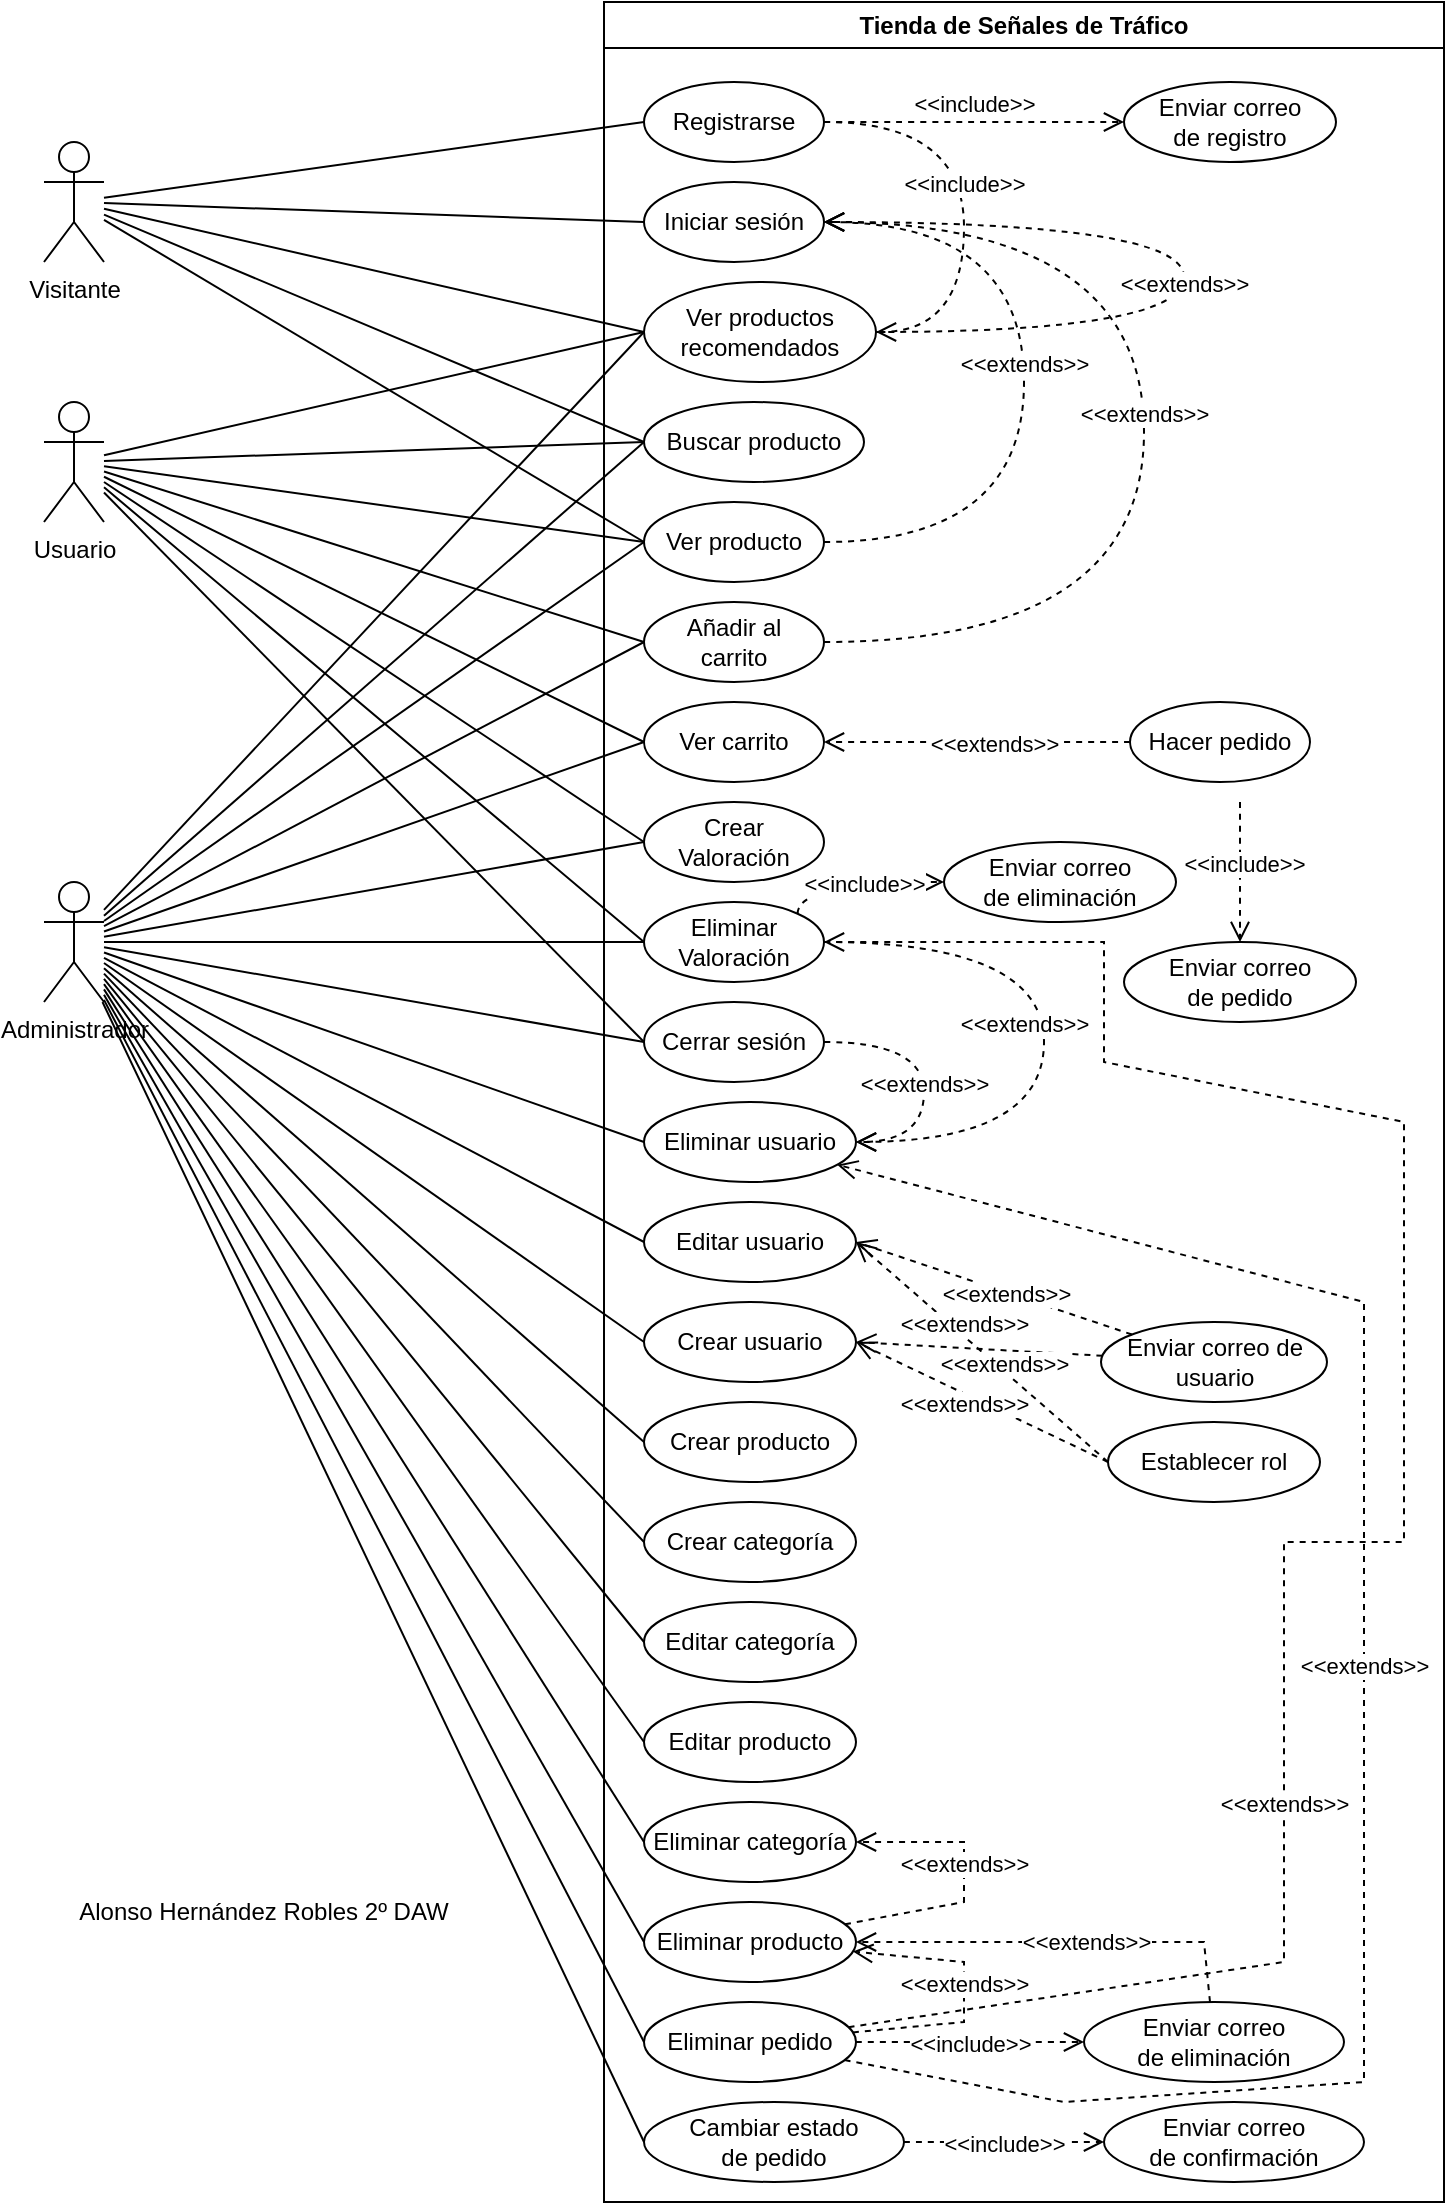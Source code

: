 <mxfile version="26.2.6">
  <diagram name="Página-1" id="gZ7x9nybS8uVqQl1UhLV">
    <mxGraphModel dx="994" dy="502" grid="1" gridSize="10" guides="1" tooltips="1" connect="1" arrows="1" fold="1" page="1" pageScale="1" pageWidth="827" pageHeight="1169" math="0" shadow="0">
      <root>
        <mxCell id="0" />
        <mxCell id="1" parent="0" />
        <mxCell id="aTW673T8hF_LHLhTMq_z-1" value="Administrador" style="shape=umlActor;verticalLabelPosition=bottom;verticalAlign=top;html=1;outlineConnect=0;" vertex="1" parent="1">
          <mxGeometry x="60" y="470" width="30" height="60" as="geometry" />
        </mxCell>
        <mxCell id="aTW673T8hF_LHLhTMq_z-2" value="Usuario" style="shape=umlActor;verticalLabelPosition=bottom;verticalAlign=top;html=1;outlineConnect=0;" vertex="1" parent="1">
          <mxGeometry x="60" y="230" width="30" height="60" as="geometry" />
        </mxCell>
        <mxCell id="aTW673T8hF_LHLhTMq_z-3" value="Tienda de Señales de Tráfico" style="swimlane;whiteSpace=wrap;html=1;" vertex="1" parent="1">
          <mxGeometry x="340" y="30" width="420" height="1100" as="geometry" />
        </mxCell>
        <mxCell id="aTW673T8hF_LHLhTMq_z-4" value="Registrarse" style="ellipse;whiteSpace=wrap;html=1;" vertex="1" parent="aTW673T8hF_LHLhTMq_z-3">
          <mxGeometry x="20" y="40" width="90" height="40" as="geometry" />
        </mxCell>
        <mxCell id="aTW673T8hF_LHLhTMq_z-5" value="Iniciar sesión" style="ellipse;whiteSpace=wrap;html=1;" vertex="1" parent="aTW673T8hF_LHLhTMq_z-3">
          <mxGeometry x="20" y="90" width="90" height="40" as="geometry" />
        </mxCell>
        <mxCell id="aTW673T8hF_LHLhTMq_z-6" value="Ver producto" style="ellipse;whiteSpace=wrap;html=1;" vertex="1" parent="aTW673T8hF_LHLhTMq_z-3">
          <mxGeometry x="20" y="250" width="90" height="40" as="geometry" />
        </mxCell>
        <mxCell id="aTW673T8hF_LHLhTMq_z-7" value="Ver productos&lt;div&gt;recomendados&lt;/div&gt;" style="ellipse;whiteSpace=wrap;html=1;" vertex="1" parent="aTW673T8hF_LHLhTMq_z-3">
          <mxGeometry x="20" y="140" width="116" height="50" as="geometry" />
        </mxCell>
        <mxCell id="aTW673T8hF_LHLhTMq_z-8" value="Buscar producto" style="ellipse;whiteSpace=wrap;html=1;" vertex="1" parent="aTW673T8hF_LHLhTMq_z-3">
          <mxGeometry x="20" y="200" width="110" height="40" as="geometry" />
        </mxCell>
        <mxCell id="aTW673T8hF_LHLhTMq_z-9" value="Añadir al&lt;div&gt;carrito&lt;/div&gt;" style="ellipse;whiteSpace=wrap;html=1;" vertex="1" parent="aTW673T8hF_LHLhTMq_z-3">
          <mxGeometry x="20" y="300" width="90" height="40" as="geometry" />
        </mxCell>
        <mxCell id="aTW673T8hF_LHLhTMq_z-24" value="&amp;lt;&amp;lt;include&amp;gt;&amp;gt;" style="html=1;verticalAlign=bottom;endArrow=open;dashed=1;endSize=8;rounded=0;exitX=1;exitY=0.5;exitDx=0;exitDy=0;edgeStyle=orthogonalEdgeStyle;curved=1;entryX=1;entryY=0.5;entryDx=0;entryDy=0;" edge="1" parent="aTW673T8hF_LHLhTMq_z-3" source="aTW673T8hF_LHLhTMq_z-4" target="aTW673T8hF_LHLhTMq_z-7">
          <mxGeometry relative="1" as="geometry">
            <mxPoint x="260" y="249.97" as="sourcePoint" />
            <mxPoint x="260" y="39.97" as="targetPoint" />
            <Array as="points">
              <mxPoint x="180" y="60" />
              <mxPoint x="180" y="165" />
            </Array>
          </mxGeometry>
        </mxCell>
        <mxCell id="aTW673T8hF_LHLhTMq_z-27" value="&amp;lt;&amp;lt;extends&amp;gt;&amp;gt;" style="html=1;verticalAlign=bottom;endArrow=open;dashed=1;endSize=8;rounded=0;edgeStyle=orthogonalEdgeStyle;curved=1;exitX=1;exitY=0.5;exitDx=0;exitDy=0;entryX=1;entryY=0.5;entryDx=0;entryDy=0;" edge="1" parent="aTW673T8hF_LHLhTMq_z-3" source="aTW673T8hF_LHLhTMq_z-9" target="aTW673T8hF_LHLhTMq_z-5">
          <mxGeometry relative="1" as="geometry">
            <mxPoint x="240" y="120" as="sourcePoint" />
            <mxPoint x="260" y="170" as="targetPoint" />
            <Array as="points">
              <mxPoint x="270" y="320" />
              <mxPoint x="270" y="110" />
            </Array>
          </mxGeometry>
        </mxCell>
        <mxCell id="aTW673T8hF_LHLhTMq_z-28" value="&amp;lt;&amp;lt;extends&amp;gt;&amp;gt;" style="html=1;verticalAlign=bottom;endArrow=open;dashed=1;endSize=8;rounded=0;edgeStyle=orthogonalEdgeStyle;curved=1;exitX=1;exitY=0.5;exitDx=0;exitDy=0;" edge="1" parent="aTW673T8hF_LHLhTMq_z-3" source="aTW673T8hF_LHLhTMq_z-6">
          <mxGeometry relative="1" as="geometry">
            <mxPoint x="260" y="350" as="sourcePoint" />
            <mxPoint x="110" y="110" as="targetPoint" />
            <Array as="points">
              <mxPoint x="210" y="270" />
              <mxPoint x="210" y="110" />
            </Array>
            <mxPoint as="offset" />
          </mxGeometry>
        </mxCell>
        <mxCell id="aTW673T8hF_LHLhTMq_z-29" value="&amp;lt;&amp;lt;extends&amp;gt;&amp;gt;" style="html=1;verticalAlign=bottom;endArrow=open;dashed=1;endSize=8;rounded=0;edgeStyle=orthogonalEdgeStyle;curved=1;entryX=1;entryY=0.5;entryDx=0;entryDy=0;exitX=1;exitY=0.5;exitDx=0;exitDy=0;" edge="1" parent="aTW673T8hF_LHLhTMq_z-3" source="aTW673T8hF_LHLhTMq_z-7" target="aTW673T8hF_LHLhTMq_z-5">
          <mxGeometry x="-0.131" relative="1" as="geometry">
            <mxPoint x="140" y="180" as="sourcePoint" />
            <mxPoint x="120" y="120" as="targetPoint" />
            <Array as="points">
              <mxPoint x="290" y="165" />
              <mxPoint x="290" y="110" />
            </Array>
            <mxPoint as="offset" />
          </mxGeometry>
        </mxCell>
        <mxCell id="aTW673T8hF_LHLhTMq_z-30" value="Enviar correo&lt;div&gt;de registro&lt;/div&gt;" style="ellipse;whiteSpace=wrap;html=1;" vertex="1" parent="aTW673T8hF_LHLhTMq_z-3">
          <mxGeometry x="260" y="40" width="106" height="40" as="geometry" />
        </mxCell>
        <mxCell id="aTW673T8hF_LHLhTMq_z-31" value="Enviar correo&lt;div&gt;de eliminación&lt;/div&gt;" style="ellipse;whiteSpace=wrap;html=1;" vertex="1" parent="aTW673T8hF_LHLhTMq_z-3">
          <mxGeometry x="170" y="420" width="116" height="40" as="geometry" />
        </mxCell>
        <mxCell id="aTW673T8hF_LHLhTMq_z-32" value="Ver carrito" style="ellipse;whiteSpace=wrap;html=1;" vertex="1" parent="aTW673T8hF_LHLhTMq_z-3">
          <mxGeometry x="20" y="350" width="90" height="40" as="geometry" />
        </mxCell>
        <mxCell id="aTW673T8hF_LHLhTMq_z-33" value="Hacer pedido" style="ellipse;whiteSpace=wrap;html=1;" vertex="1" parent="aTW673T8hF_LHLhTMq_z-3">
          <mxGeometry x="263" y="350" width="90" height="40" as="geometry" />
        </mxCell>
        <mxCell id="aTW673T8hF_LHLhTMq_z-34" value="&amp;lt;&amp;lt;extends&amp;gt;&amp;gt;" style="html=1;verticalAlign=bottom;endArrow=open;dashed=1;endSize=8;rounded=0;exitX=0;exitY=0.5;exitDx=0;exitDy=0;edgeStyle=orthogonalEdgeStyle;curved=1;entryX=1;entryY=0.5;entryDx=0;entryDy=0;" edge="1" parent="aTW673T8hF_LHLhTMq_z-3" source="aTW673T8hF_LHLhTMq_z-33" target="aTW673T8hF_LHLhTMq_z-32">
          <mxGeometry x="-0.111" y="10" relative="1" as="geometry">
            <mxPoint x="230" y="410" as="sourcePoint" />
            <mxPoint x="246" y="460" as="targetPoint" />
            <Array as="points">
              <mxPoint x="190" y="370" />
              <mxPoint x="190" y="370" />
            </Array>
            <mxPoint as="offset" />
          </mxGeometry>
        </mxCell>
        <mxCell id="aTW673T8hF_LHLhTMq_z-35" value="&amp;lt;&amp;lt;include&amp;gt;&amp;gt;" style="html=1;verticalAlign=bottom;endArrow=open;dashed=1;endSize=8;rounded=0;exitX=1;exitY=0.5;exitDx=0;exitDy=0;edgeStyle=orthogonalEdgeStyle;curved=1;entryX=0;entryY=0.5;entryDx=0;entryDy=0;" edge="1" parent="aTW673T8hF_LHLhTMq_z-3" source="aTW673T8hF_LHLhTMq_z-4" target="aTW673T8hF_LHLhTMq_z-30">
          <mxGeometry relative="1" as="geometry">
            <mxPoint x="420" y="70" as="sourcePoint" />
            <mxPoint x="446" y="175" as="targetPoint" />
            <Array as="points">
              <mxPoint x="190" y="60" />
              <mxPoint x="190" y="60" />
            </Array>
          </mxGeometry>
        </mxCell>
        <mxCell id="aTW673T8hF_LHLhTMq_z-36" value="&amp;lt;&amp;lt;include&amp;gt;&amp;gt;" style="html=1;verticalAlign=bottom;endArrow=open;dashed=1;endSize=8;rounded=0;edgeStyle=orthogonalEdgeStyle;curved=1;exitX=1;exitY=0;exitDx=0;exitDy=0;" edge="1" parent="aTW673T8hF_LHLhTMq_z-3" source="aTW673T8hF_LHLhTMq_z-76" target="aTW673T8hF_LHLhTMq_z-31">
          <mxGeometry x="0.102" y="-10" relative="1" as="geometry">
            <mxPoint x="240" y="410" as="sourcePoint" />
            <mxPoint x="390" y="410" as="targetPoint" />
            <Array as="points">
              <mxPoint x="97" y="440" />
            </Array>
            <mxPoint as="offset" />
          </mxGeometry>
        </mxCell>
        <mxCell id="aTW673T8hF_LHLhTMq_z-75" value="Crear Valoración" style="ellipse;whiteSpace=wrap;html=1;" vertex="1" parent="aTW673T8hF_LHLhTMq_z-3">
          <mxGeometry x="20" y="400" width="90" height="40" as="geometry" />
        </mxCell>
        <mxCell id="aTW673T8hF_LHLhTMq_z-76" value="Eliminar Valoración" style="ellipse;whiteSpace=wrap;html=1;" vertex="1" parent="aTW673T8hF_LHLhTMq_z-3">
          <mxGeometry x="20" y="450" width="90" height="40" as="geometry" />
        </mxCell>
        <mxCell id="aTW673T8hF_LHLhTMq_z-22" value="Cerrar sesión" style="ellipse;whiteSpace=wrap;html=1;" vertex="1" parent="aTW673T8hF_LHLhTMq_z-3">
          <mxGeometry x="20" y="500" width="90" height="40" as="geometry" />
        </mxCell>
        <mxCell id="aTW673T8hF_LHLhTMq_z-18" value="Eliminar usuario" style="ellipse;whiteSpace=wrap;html=1;" vertex="1" parent="aTW673T8hF_LHLhTMq_z-3">
          <mxGeometry x="20" y="550" width="106" height="40" as="geometry" />
        </mxCell>
        <mxCell id="aTW673T8hF_LHLhTMq_z-17" value="Editar usuario" style="ellipse;whiteSpace=wrap;html=1;" vertex="1" parent="aTW673T8hF_LHLhTMq_z-3">
          <mxGeometry x="20" y="600" width="106" height="40" as="geometry" />
        </mxCell>
        <mxCell id="aTW673T8hF_LHLhTMq_z-19" value="Establecer rol" style="ellipse;whiteSpace=wrap;html=1;" vertex="1" parent="aTW673T8hF_LHLhTMq_z-3">
          <mxGeometry x="252" y="710" width="106" height="40" as="geometry" />
        </mxCell>
        <mxCell id="aTW673T8hF_LHLhTMq_z-16" value="Crear usuario" style="ellipse;whiteSpace=wrap;html=1;" vertex="1" parent="aTW673T8hF_LHLhTMq_z-3">
          <mxGeometry x="20" y="650" width="106" height="40" as="geometry" />
        </mxCell>
        <mxCell id="aTW673T8hF_LHLhTMq_z-11" value="Crear producto" style="ellipse;whiteSpace=wrap;html=1;" vertex="1" parent="aTW673T8hF_LHLhTMq_z-3">
          <mxGeometry x="20" y="700" width="106" height="40" as="geometry" />
        </mxCell>
        <mxCell id="aTW673T8hF_LHLhTMq_z-10" value="Crear categoría" style="ellipse;whiteSpace=wrap;html=1;" vertex="1" parent="aTW673T8hF_LHLhTMq_z-3">
          <mxGeometry x="20" y="750" width="106" height="40" as="geometry" />
        </mxCell>
        <mxCell id="aTW673T8hF_LHLhTMq_z-12" value="Editar categoría" style="ellipse;whiteSpace=wrap;html=1;" vertex="1" parent="aTW673T8hF_LHLhTMq_z-3">
          <mxGeometry x="20" y="800" width="106" height="40" as="geometry" />
        </mxCell>
        <mxCell id="aTW673T8hF_LHLhTMq_z-15" value="Editar producto" style="ellipse;whiteSpace=wrap;html=1;" vertex="1" parent="aTW673T8hF_LHLhTMq_z-3">
          <mxGeometry x="20" y="850" width="106" height="40" as="geometry" />
        </mxCell>
        <mxCell id="aTW673T8hF_LHLhTMq_z-14" value="Eliminar categoría" style="ellipse;whiteSpace=wrap;html=1;" vertex="1" parent="aTW673T8hF_LHLhTMq_z-3">
          <mxGeometry x="20" y="900" width="106" height="40" as="geometry" />
        </mxCell>
        <mxCell id="aTW673T8hF_LHLhTMq_z-13" value="Eliminar producto" style="ellipse;whiteSpace=wrap;html=1;" vertex="1" parent="aTW673T8hF_LHLhTMq_z-3">
          <mxGeometry x="20" y="950" width="106" height="40" as="geometry" />
        </mxCell>
        <mxCell id="aTW673T8hF_LHLhTMq_z-25" value="Eliminar pedido" style="ellipse;whiteSpace=wrap;html=1;" vertex="1" parent="aTW673T8hF_LHLhTMq_z-3">
          <mxGeometry x="20" y="1000" width="106" height="40" as="geometry" />
        </mxCell>
        <mxCell id="aTW673T8hF_LHLhTMq_z-26" value="Cambiar estado&lt;div&gt;de pedido&lt;/div&gt;" style="ellipse;whiteSpace=wrap;html=1;" vertex="1" parent="aTW673T8hF_LHLhTMq_z-3">
          <mxGeometry x="20" y="1050" width="130" height="40" as="geometry" />
        </mxCell>
        <mxCell id="aTW673T8hF_LHLhTMq_z-37" value="Enviar correo&lt;div&gt;de confirmación&lt;/div&gt;" style="ellipse;whiteSpace=wrap;html=1;" vertex="1" parent="aTW673T8hF_LHLhTMq_z-3">
          <mxGeometry x="250" y="1050" width="130" height="40" as="geometry" />
        </mxCell>
        <mxCell id="aTW673T8hF_LHLhTMq_z-70" value="Enviar correo&lt;div&gt;de eliminación&lt;/div&gt;" style="ellipse;whiteSpace=wrap;html=1;" vertex="1" parent="aTW673T8hF_LHLhTMq_z-3">
          <mxGeometry x="240" y="1000" width="130" height="40" as="geometry" />
        </mxCell>
        <mxCell id="aTW673T8hF_LHLhTMq_z-23" value="&amp;lt;&amp;lt;extends&amp;gt;&amp;gt;" style="html=1;verticalAlign=bottom;endArrow=open;dashed=1;endSize=8;rounded=0;edgeStyle=orthogonalEdgeStyle;curved=1;entryX=1;entryY=0.5;entryDx=0;entryDy=0;" edge="1" parent="aTW673T8hF_LHLhTMq_z-3" source="aTW673T8hF_LHLhTMq_z-22" target="aTW673T8hF_LHLhTMq_z-18">
          <mxGeometry x="0.194" relative="1" as="geometry">
            <mxPoint x="110" y="520" as="sourcePoint" />
            <mxPoint x="280" y="460" as="targetPoint" />
            <Array as="points">
              <mxPoint x="160" y="520" />
              <mxPoint x="160" y="570" />
            </Array>
            <mxPoint as="offset" />
          </mxGeometry>
        </mxCell>
        <mxCell id="aTW673T8hF_LHLhTMq_z-20" value="&amp;lt;&amp;lt;extends&amp;gt;&amp;gt;" style="html=1;verticalAlign=bottom;endArrow=open;dashed=1;endSize=8;curved=0;rounded=0;entryX=1;entryY=0.5;entryDx=0;entryDy=0;exitX=0;exitY=0.5;exitDx=0;exitDy=0;" edge="1" parent="aTW673T8hF_LHLhTMq_z-3" source="aTW673T8hF_LHLhTMq_z-19" target="aTW673T8hF_LHLhTMq_z-17">
          <mxGeometry x="0.12" y="2" relative="1" as="geometry">
            <mxPoint x="169.998" y="524.29" as="sourcePoint" />
            <mxPoint x="306.467" y="535.707" as="targetPoint" />
            <mxPoint as="offset" />
          </mxGeometry>
        </mxCell>
        <mxCell id="aTW673T8hF_LHLhTMq_z-21" value="&amp;lt;&amp;lt;extends&amp;gt;&amp;gt;" style="html=1;verticalAlign=bottom;endArrow=open;dashed=1;endSize=8;curved=0;rounded=0;entryX=1;entryY=0.5;entryDx=0;entryDy=0;exitX=0;exitY=0.5;exitDx=0;exitDy=0;" edge="1" parent="aTW673T8hF_LHLhTMq_z-3" source="aTW673T8hF_LHLhTMq_z-19" target="aTW673T8hF_LHLhTMq_z-16">
          <mxGeometry x="0.055" y="13" relative="1" as="geometry">
            <mxPoint x="140.376" y="649.998" as="sourcePoint" />
            <mxPoint x="279.615" y="632.418" as="targetPoint" />
            <mxPoint as="offset" />
          </mxGeometry>
        </mxCell>
        <mxCell id="aTW673T8hF_LHLhTMq_z-73" value="&amp;lt;&amp;lt;extends&amp;gt;&amp;gt;" style="html=1;verticalAlign=bottom;endArrow=open;dashed=1;endSize=8;curved=0;rounded=0;" edge="1" parent="aTW673T8hF_LHLhTMq_z-3" source="aTW673T8hF_LHLhTMq_z-13" target="aTW673T8hF_LHLhTMq_z-14">
          <mxGeometry x="-0.024" relative="1" as="geometry">
            <mxPoint x="293" y="919" as="sourcePoint" />
            <mxPoint x="160" y="890" as="targetPoint" />
            <mxPoint as="offset" />
            <Array as="points">
              <mxPoint x="180" y="950" />
              <mxPoint x="180" y="920" />
              <mxPoint x="150" y="920" />
            </Array>
          </mxGeometry>
        </mxCell>
        <mxCell id="aTW673T8hF_LHLhTMq_z-74" value="&amp;lt;&amp;lt;extends&amp;gt;&amp;gt;" style="html=1;verticalAlign=bottom;endArrow=open;dashed=1;endSize=8;curved=0;rounded=0;" edge="1" parent="aTW673T8hF_LHLhTMq_z-3" source="aTW673T8hF_LHLhTMq_z-25" target="aTW673T8hF_LHLhTMq_z-18">
          <mxGeometry x="-0.001" relative="1" as="geometry">
            <mxPoint x="220" y="820" as="sourcePoint" />
            <mxPoint x="270" y="890" as="targetPoint" />
            <mxPoint as="offset" />
            <Array as="points">
              <mxPoint x="230" y="1050" />
              <mxPoint x="380" y="1040" />
              <mxPoint x="380" y="650" />
            </Array>
          </mxGeometry>
        </mxCell>
        <mxCell id="aTW673T8hF_LHLhTMq_z-69" value="&amp;lt;&amp;lt;include&amp;gt;&amp;gt;" style="html=1;verticalAlign=bottom;endArrow=open;dashed=1;endSize=8;rounded=0;edgeStyle=orthogonalEdgeStyle;curved=1;" edge="1" parent="aTW673T8hF_LHLhTMq_z-3" source="aTW673T8hF_LHLhTMq_z-26" target="aTW673T8hF_LHLhTMq_z-37">
          <mxGeometry y="-10" relative="1" as="geometry">
            <mxPoint x="290" y="990" as="sourcePoint" />
            <mxPoint x="290" y="930" as="targetPoint" />
            <mxPoint as="offset" />
          </mxGeometry>
        </mxCell>
        <mxCell id="aTW673T8hF_LHLhTMq_z-72" value="&amp;lt;&amp;lt;extends&amp;gt;&amp;gt;" style="html=1;verticalAlign=bottom;endArrow=open;dashed=1;endSize=8;curved=0;rounded=0;" edge="1" parent="aTW673T8hF_LHLhTMq_z-3" source="aTW673T8hF_LHLhTMq_z-70" target="aTW673T8hF_LHLhTMq_z-13">
          <mxGeometry x="-0.124" y="9" relative="1" as="geometry">
            <mxPoint x="270" y="970" as="sourcePoint" />
            <mxPoint x="136" y="910" as="targetPoint" />
            <mxPoint as="offset" />
            <Array as="points">
              <mxPoint x="300" y="970" />
            </Array>
          </mxGeometry>
        </mxCell>
        <mxCell id="aTW673T8hF_LHLhTMq_z-71" value="&amp;lt;&amp;lt;include&amp;gt;&amp;gt;" style="html=1;verticalAlign=bottom;endArrow=open;dashed=1;endSize=8;rounded=0;edgeStyle=orthogonalEdgeStyle;curved=1;" edge="1" parent="aTW673T8hF_LHLhTMq_z-3" target="aTW673T8hF_LHLhTMq_z-70" source="aTW673T8hF_LHLhTMq_z-25">
          <mxGeometry y="-10" relative="1" as="geometry">
            <mxPoint x="140" y="1020" as="sourcePoint" />
            <mxPoint x="280" y="880" as="targetPoint" />
            <mxPoint as="offset" />
          </mxGeometry>
        </mxCell>
        <mxCell id="aTW673T8hF_LHLhTMq_z-81" value="&amp;lt;&amp;lt;extends&amp;gt;&amp;gt;" style="html=1;verticalAlign=bottom;endArrow=open;dashed=1;endSize=8;rounded=0;edgeStyle=orthogonalEdgeStyle;curved=1;exitX=1;exitY=0.5;exitDx=0;exitDy=0;" edge="1" parent="aTW673T8hF_LHLhTMq_z-3" source="aTW673T8hF_LHLhTMq_z-76" target="aTW673T8hF_LHLhTMq_z-18">
          <mxGeometry x="0.053" y="-10" relative="1" as="geometry">
            <mxPoint x="150" y="490" as="sourcePoint" />
            <mxPoint x="130" y="570" as="targetPoint" />
            <Array as="points">
              <mxPoint x="220" y="470" />
              <mxPoint x="220" y="570" />
            </Array>
            <mxPoint as="offset" />
          </mxGeometry>
        </mxCell>
        <mxCell id="aTW673T8hF_LHLhTMq_z-85" value="&amp;lt;&amp;lt;extends&amp;gt;&amp;gt;" style="html=1;verticalAlign=bottom;endArrow=open;dashed=1;endSize=8;curved=0;rounded=0;" edge="1" parent="aTW673T8hF_LHLhTMq_z-3" source="aTW673T8hF_LHLhTMq_z-25" target="aTW673T8hF_LHLhTMq_z-13">
          <mxGeometry x="-0.071" relative="1" as="geometry">
            <mxPoint x="136" y="1015" as="sourcePoint" />
            <mxPoint x="154" y="980" as="targetPoint" />
            <mxPoint as="offset" />
            <Array as="points">
              <mxPoint x="180" y="1010" />
              <mxPoint x="180" y="980" />
            </Array>
          </mxGeometry>
        </mxCell>
        <mxCell id="aTW673T8hF_LHLhTMq_z-86" value="&amp;lt;&amp;lt;extends&amp;gt;&amp;gt;" style="html=1;verticalAlign=bottom;endArrow=open;dashed=1;endSize=8;curved=0;rounded=0;" edge="1" parent="aTW673T8hF_LHLhTMq_z-3" source="aTW673T8hF_LHLhTMq_z-25" target="aTW673T8hF_LHLhTMq_z-76">
          <mxGeometry x="-0.449" relative="1" as="geometry">
            <mxPoint x="220" y="940" as="sourcePoint" />
            <mxPoint x="230" y="730" as="targetPoint" />
            <mxPoint as="offset" />
            <Array as="points">
              <mxPoint x="340" y="980" />
              <mxPoint x="340" y="770" />
              <mxPoint x="400" y="770" />
              <mxPoint x="400" y="560" />
              <mxPoint x="250" y="530" />
              <mxPoint x="250" y="470" />
            </Array>
          </mxGeometry>
        </mxCell>
        <mxCell id="aTW673T8hF_LHLhTMq_z-87" value="Enviar correo de&lt;div&gt;usuario&lt;/div&gt;" style="ellipse;whiteSpace=wrap;html=1;" vertex="1" parent="aTW673T8hF_LHLhTMq_z-3">
          <mxGeometry x="248.5" y="660" width="113" height="40" as="geometry" />
        </mxCell>
        <mxCell id="aTW673T8hF_LHLhTMq_z-88" value="&amp;lt;&amp;lt;extends&amp;gt;&amp;gt;" style="html=1;verticalAlign=bottom;endArrow=open;dashed=1;endSize=8;curved=0;rounded=0;entryX=1;entryY=0.5;entryDx=0;entryDy=0;" edge="1" parent="aTW673T8hF_LHLhTMq_z-3" source="aTW673T8hF_LHLhTMq_z-87" target="aTW673T8hF_LHLhTMq_z-17">
          <mxGeometry x="-0.124" y="9" relative="1" as="geometry">
            <mxPoint x="257" y="810" as="sourcePoint" />
            <mxPoint x="130" y="620" as="targetPoint" />
            <mxPoint as="offset" />
          </mxGeometry>
        </mxCell>
        <mxCell id="aTW673T8hF_LHLhTMq_z-89" value="&amp;lt;&amp;lt;extends&amp;gt;&amp;gt;" style="html=1;verticalAlign=bottom;endArrow=open;dashed=1;endSize=8;curved=0;rounded=0;entryX=1;entryY=0.5;entryDx=0;entryDy=0;" edge="1" parent="aTW673T8hF_LHLhTMq_z-3" source="aTW673T8hF_LHLhTMq_z-87" target="aTW673T8hF_LHLhTMq_z-16">
          <mxGeometry x="-0.216" y="16" relative="1" as="geometry">
            <mxPoint x="257" y="810" as="sourcePoint" />
            <mxPoint x="136" y="750" as="targetPoint" />
            <mxPoint as="offset" />
          </mxGeometry>
        </mxCell>
        <mxCell id="aTW673T8hF_LHLhTMq_z-39" value="Visitante" style="shape=umlActor;verticalLabelPosition=bottom;verticalAlign=top;html=1;outlineConnect=0;" vertex="1" parent="1">
          <mxGeometry x="60" y="100" width="30" height="60" as="geometry" />
        </mxCell>
        <mxCell id="aTW673T8hF_LHLhTMq_z-40" value="" style="endArrow=none;html=1;rounded=0;entryX=0;entryY=0.5;entryDx=0;entryDy=0;" edge="1" parent="1" source="aTW673T8hF_LHLhTMq_z-39" target="aTW673T8hF_LHLhTMq_z-4">
          <mxGeometry width="50" height="50" relative="1" as="geometry">
            <mxPoint x="280" y="160" as="sourcePoint" />
            <mxPoint x="290" y="150" as="targetPoint" />
          </mxGeometry>
        </mxCell>
        <mxCell id="aTW673T8hF_LHLhTMq_z-41" value="" style="endArrow=none;html=1;rounded=0;entryX=0;entryY=0.5;entryDx=0;entryDy=0;" edge="1" parent="1" source="aTW673T8hF_LHLhTMq_z-39" target="aTW673T8hF_LHLhTMq_z-5">
          <mxGeometry width="50" height="50" relative="1" as="geometry">
            <mxPoint x="260" y="118" as="sourcePoint" />
            <mxPoint x="372" y="105" as="targetPoint" />
          </mxGeometry>
        </mxCell>
        <mxCell id="aTW673T8hF_LHLhTMq_z-42" value="" style="endArrow=none;html=1;rounded=0;entryX=0;entryY=0.5;entryDx=0;entryDy=0;" edge="1" parent="1" source="aTW673T8hF_LHLhTMq_z-1" target="aTW673T8hF_LHLhTMq_z-10">
          <mxGeometry width="50" height="50" relative="1" as="geometry">
            <mxPoint x="300" y="250" as="sourcePoint" />
            <mxPoint x="413" y="270" as="targetPoint" />
          </mxGeometry>
        </mxCell>
        <mxCell id="aTW673T8hF_LHLhTMq_z-43" value="" style="endArrow=none;html=1;rounded=0;entryX=0;entryY=0.5;entryDx=0;entryDy=0;" edge="1" parent="1" source="aTW673T8hF_LHLhTMq_z-1" target="aTW673T8hF_LHLhTMq_z-11">
          <mxGeometry width="50" height="50" relative="1" as="geometry">
            <mxPoint x="260" y="327" as="sourcePoint" />
            <mxPoint x="510" y="279" as="targetPoint" />
          </mxGeometry>
        </mxCell>
        <mxCell id="aTW673T8hF_LHLhTMq_z-44" value="" style="endArrow=none;html=1;rounded=0;entryX=0;entryY=0.5;entryDx=0;entryDy=0;" edge="1" parent="1" source="aTW673T8hF_LHLhTMq_z-1" target="aTW673T8hF_LHLhTMq_z-16">
          <mxGeometry width="50" height="50" relative="1" as="geometry">
            <mxPoint x="260" y="329" as="sourcePoint" />
            <mxPoint x="497" y="313" as="targetPoint" />
          </mxGeometry>
        </mxCell>
        <mxCell id="aTW673T8hF_LHLhTMq_z-45" value="" style="endArrow=none;html=1;rounded=0;entryX=0;entryY=0.5;entryDx=0;entryDy=0;" edge="1" parent="1" source="aTW673T8hF_LHLhTMq_z-1" target="aTW673T8hF_LHLhTMq_z-12">
          <mxGeometry width="50" height="50" relative="1" as="geometry">
            <mxPoint x="210" y="550" as="sourcePoint" />
            <mxPoint x="402" y="420" as="targetPoint" />
          </mxGeometry>
        </mxCell>
        <mxCell id="aTW673T8hF_LHLhTMq_z-46" value="" style="endArrow=none;html=1;rounded=0;entryX=0;entryY=0.5;entryDx=0;entryDy=0;" edge="1" parent="1" source="aTW673T8hF_LHLhTMq_z-1" target="aTW673T8hF_LHLhTMq_z-15">
          <mxGeometry width="50" height="50" relative="1" as="geometry">
            <mxPoint x="210" y="553" as="sourcePoint" />
            <mxPoint x="402" y="470" as="targetPoint" />
          </mxGeometry>
        </mxCell>
        <mxCell id="aTW673T8hF_LHLhTMq_z-47" value="" style="endArrow=none;html=1;rounded=0;entryX=0;entryY=0.5;entryDx=0;entryDy=0;" edge="1" parent="1" source="aTW673T8hF_LHLhTMq_z-1" target="aTW673T8hF_LHLhTMq_z-17">
          <mxGeometry width="50" height="50" relative="1" as="geometry">
            <mxPoint x="220" y="563" as="sourcePoint" />
            <mxPoint x="412" y="480" as="targetPoint" />
          </mxGeometry>
        </mxCell>
        <mxCell id="aTW673T8hF_LHLhTMq_z-48" value="" style="endArrow=none;html=1;rounded=0;entryX=0;entryY=0.5;entryDx=0;entryDy=0;" edge="1" parent="1" source="aTW673T8hF_LHLhTMq_z-1" target="aTW673T8hF_LHLhTMq_z-14">
          <mxGeometry width="50" height="50" relative="1" as="geometry">
            <mxPoint x="210" y="561" as="sourcePoint" />
            <mxPoint x="402" y="570" as="targetPoint" />
          </mxGeometry>
        </mxCell>
        <mxCell id="aTW673T8hF_LHLhTMq_z-49" value="" style="endArrow=none;html=1;rounded=0;entryX=0;entryY=0.5;entryDx=0;entryDy=0;" edge="1" parent="1" source="aTW673T8hF_LHLhTMq_z-1" target="aTW673T8hF_LHLhTMq_z-13">
          <mxGeometry width="50" height="50" relative="1" as="geometry">
            <mxPoint x="220" y="571" as="sourcePoint" />
            <mxPoint x="412" y="580" as="targetPoint" />
          </mxGeometry>
        </mxCell>
        <mxCell id="aTW673T8hF_LHLhTMq_z-50" value="" style="endArrow=none;html=1;rounded=0;entryX=0;entryY=0.5;entryDx=0;entryDy=0;" edge="1" parent="1" source="aTW673T8hF_LHLhTMq_z-1" target="aTW673T8hF_LHLhTMq_z-18">
          <mxGeometry width="50" height="50" relative="1" as="geometry">
            <mxPoint x="230" y="581" as="sourcePoint" />
            <mxPoint x="422" y="590" as="targetPoint" />
          </mxGeometry>
        </mxCell>
        <mxCell id="aTW673T8hF_LHLhTMq_z-51" value="" style="endArrow=none;html=1;rounded=0;entryX=0;entryY=0.5;entryDx=0;entryDy=0;" edge="1" parent="1" source="aTW673T8hF_LHLhTMq_z-39" target="aTW673T8hF_LHLhTMq_z-7">
          <mxGeometry width="50" height="50" relative="1" as="geometry">
            <mxPoint x="260" y="123" as="sourcePoint" />
            <mxPoint x="373" y="143" as="targetPoint" />
          </mxGeometry>
        </mxCell>
        <mxCell id="aTW673T8hF_LHLhTMq_z-52" value="" style="endArrow=none;html=1;rounded=0;entryX=0;entryY=0.5;entryDx=0;entryDy=0;" edge="1" parent="1" source="aTW673T8hF_LHLhTMq_z-39" target="aTW673T8hF_LHLhTMq_z-6">
          <mxGeometry width="50" height="50" relative="1" as="geometry">
            <mxPoint x="240" y="180" as="sourcePoint" />
            <mxPoint x="350" y="264" as="targetPoint" />
          </mxGeometry>
        </mxCell>
        <mxCell id="aTW673T8hF_LHLhTMq_z-53" value="" style="endArrow=none;html=1;rounded=0;entryX=0;entryY=0.5;entryDx=0;entryDy=0;" edge="1" parent="1" source="aTW673T8hF_LHLhTMq_z-2" target="aTW673T8hF_LHLhTMq_z-6">
          <mxGeometry width="50" height="50" relative="1" as="geometry">
            <mxPoint x="230" y="260" as="sourcePoint" />
            <mxPoint x="340" y="401" as="targetPoint" />
          </mxGeometry>
        </mxCell>
        <mxCell id="aTW673T8hF_LHLhTMq_z-54" value="" style="endArrow=none;html=1;rounded=0;entryX=0;entryY=0.5;entryDx=0;entryDy=0;" edge="1" parent="1" source="aTW673T8hF_LHLhTMq_z-2" target="aTW673T8hF_LHLhTMq_z-7">
          <mxGeometry width="50" height="50" relative="1" as="geometry">
            <mxPoint x="260" y="227" as="sourcePoint" />
            <mxPoint x="370" y="280" as="targetPoint" />
          </mxGeometry>
        </mxCell>
        <mxCell id="aTW673T8hF_LHLhTMq_z-55" value="" style="endArrow=none;html=1;rounded=0;entryX=0;entryY=0.5;entryDx=0;entryDy=0;" edge="1" parent="1" source="aTW673T8hF_LHLhTMq_z-1" target="aTW673T8hF_LHLhTMq_z-6">
          <mxGeometry width="50" height="50" relative="1" as="geometry">
            <mxPoint x="170" y="464" as="sourcePoint" />
            <mxPoint x="358" y="260" as="targetPoint" />
          </mxGeometry>
        </mxCell>
        <mxCell id="aTW673T8hF_LHLhTMq_z-56" value="" style="endArrow=none;html=1;rounded=0;entryX=0;entryY=0.5;entryDx=0;entryDy=0;" edge="1" parent="1" source="aTW673T8hF_LHLhTMq_z-1" target="aTW673T8hF_LHLhTMq_z-9">
          <mxGeometry width="50" height="50" relative="1" as="geometry">
            <mxPoint x="210" y="534" as="sourcePoint" />
            <mxPoint x="370" y="260" as="targetPoint" />
          </mxGeometry>
        </mxCell>
        <mxCell id="aTW673T8hF_LHLhTMq_z-57" value="" style="endArrow=none;html=1;rounded=0;entryX=0;entryY=0.5;entryDx=0;entryDy=0;" edge="1" parent="1" source="aTW673T8hF_LHLhTMq_z-2" target="aTW673T8hF_LHLhTMq_z-9">
          <mxGeometry width="50" height="50" relative="1" as="geometry">
            <mxPoint x="170" y="300" as="sourcePoint" />
            <mxPoint x="370" y="310" as="targetPoint" />
          </mxGeometry>
        </mxCell>
        <mxCell id="aTW673T8hF_LHLhTMq_z-58" value="" style="endArrow=none;html=1;rounded=0;entryX=0;entryY=0.5;entryDx=0;entryDy=0;" edge="1" parent="1" source="aTW673T8hF_LHLhTMq_z-2" target="aTW673T8hF_LHLhTMq_z-22">
          <mxGeometry width="50" height="50" relative="1" as="geometry">
            <mxPoint x="260" y="231" as="sourcePoint" />
            <mxPoint x="370" y="310" as="targetPoint" />
          </mxGeometry>
        </mxCell>
        <mxCell id="aTW673T8hF_LHLhTMq_z-59" value="" style="endArrow=none;html=1;rounded=0;entryX=0;entryY=0.5;entryDx=0;entryDy=0;" edge="1" parent="1" source="aTW673T8hF_LHLhTMq_z-1" target="aTW673T8hF_LHLhTMq_z-22">
          <mxGeometry width="50" height="50" relative="1" as="geometry">
            <mxPoint x="180" y="390" as="sourcePoint" />
            <mxPoint x="370" y="410" as="targetPoint" />
          </mxGeometry>
        </mxCell>
        <mxCell id="aTW673T8hF_LHLhTMq_z-60" value="" style="endArrow=none;html=1;rounded=0;entryX=0;entryY=0.5;entryDx=0;entryDy=0;" edge="1" parent="1" source="aTW673T8hF_LHLhTMq_z-2" target="aTW673T8hF_LHLhTMq_z-8">
          <mxGeometry width="50" height="50" relative="1" as="geometry">
            <mxPoint x="260" y="218" as="sourcePoint" />
            <mxPoint x="370" y="205" as="targetPoint" />
          </mxGeometry>
        </mxCell>
        <mxCell id="aTW673T8hF_LHLhTMq_z-61" value="" style="endArrow=none;html=1;rounded=0;entryX=0;entryY=0.5;entryDx=0;entryDy=0;" edge="1" parent="1" source="aTW673T8hF_LHLhTMq_z-1" target="aTW673T8hF_LHLhTMq_z-7">
          <mxGeometry width="50" height="50" relative="1" as="geometry">
            <mxPoint x="210" y="539" as="sourcePoint" />
            <mxPoint x="260" y="340" as="targetPoint" />
          </mxGeometry>
        </mxCell>
        <mxCell id="aTW673T8hF_LHLhTMq_z-62" value="" style="endArrow=none;html=1;rounded=0;entryX=0;entryY=0.5;entryDx=0;entryDy=0;" edge="1" parent="1" source="aTW673T8hF_LHLhTMq_z-1" target="aTW673T8hF_LHLhTMq_z-8">
          <mxGeometry width="50" height="50" relative="1" as="geometry">
            <mxPoint x="60" y="615" as="sourcePoint" />
            <mxPoint x="220" y="290" as="targetPoint" />
          </mxGeometry>
        </mxCell>
        <mxCell id="aTW673T8hF_LHLhTMq_z-63" value="" style="endArrow=none;html=1;rounded=0;entryX=0;entryY=0.5;entryDx=0;entryDy=0;" edge="1" parent="1" source="aTW673T8hF_LHLhTMq_z-39" target="aTW673T8hF_LHLhTMq_z-8">
          <mxGeometry width="50" height="50" relative="1" as="geometry">
            <mxPoint x="100" y="149" as="sourcePoint" />
            <mxPoint x="370" y="310" as="targetPoint" />
          </mxGeometry>
        </mxCell>
        <mxCell id="aTW673T8hF_LHLhTMq_z-64" value="" style="endArrow=none;html=1;rounded=0;entryX=0;entryY=0.5;entryDx=0;entryDy=0;" edge="1" parent="1" source="aTW673T8hF_LHLhTMq_z-1" target="aTW673T8hF_LHLhTMq_z-25">
          <mxGeometry width="50" height="50" relative="1" as="geometry">
            <mxPoint x="100" y="528" as="sourcePoint" />
            <mxPoint x="370" y="860" as="targetPoint" />
          </mxGeometry>
        </mxCell>
        <mxCell id="aTW673T8hF_LHLhTMq_z-65" value="" style="endArrow=none;html=1;rounded=0;entryX=0;entryY=0.5;entryDx=0;entryDy=0;" edge="1" parent="1" source="aTW673T8hF_LHLhTMq_z-1" target="aTW673T8hF_LHLhTMq_z-26">
          <mxGeometry width="50" height="50" relative="1" as="geometry">
            <mxPoint x="40" y="670" as="sourcePoint" />
            <mxPoint x="310" y="1049" as="targetPoint" />
          </mxGeometry>
        </mxCell>
        <mxCell id="aTW673T8hF_LHLhTMq_z-66" value="" style="endArrow=none;html=1;rounded=0;entryX=0;entryY=0.5;entryDx=0;entryDy=0;" edge="1" parent="1" source="aTW673T8hF_LHLhTMq_z-2" target="aTW673T8hF_LHLhTMq_z-32">
          <mxGeometry width="50" height="50" relative="1" as="geometry">
            <mxPoint x="70" y="310" as="sourcePoint" />
            <mxPoint x="340" y="490" as="targetPoint" />
          </mxGeometry>
        </mxCell>
        <mxCell id="aTW673T8hF_LHLhTMq_z-67" value="" style="endArrow=none;html=1;rounded=0;entryX=0;entryY=0.5;entryDx=0;entryDy=0;" edge="1" parent="1" source="aTW673T8hF_LHLhTMq_z-1" target="aTW673T8hF_LHLhTMq_z-32">
          <mxGeometry width="50" height="50" relative="1" as="geometry">
            <mxPoint x="90" y="350" as="sourcePoint" />
            <mxPoint x="250" y="470" as="targetPoint" />
          </mxGeometry>
        </mxCell>
        <mxCell id="aTW673T8hF_LHLhTMq_z-68" value="Alonso Hernández Robles 2º DAW" style="text;html=1;align=center;verticalAlign=middle;whiteSpace=wrap;rounded=0;" vertex="1" parent="1">
          <mxGeometry x="70" y="970" width="200" height="30" as="geometry" />
        </mxCell>
        <mxCell id="aTW673T8hF_LHLhTMq_z-77" value="" style="endArrow=none;html=1;rounded=0;" edge="1" parent="1" source="aTW673T8hF_LHLhTMq_z-1">
          <mxGeometry width="50" height="50" relative="1" as="geometry">
            <mxPoint x="100" y="505" as="sourcePoint" />
            <mxPoint x="360" y="450" as="targetPoint" />
          </mxGeometry>
        </mxCell>
        <mxCell id="aTW673T8hF_LHLhTMq_z-78" value="" style="endArrow=none;html=1;rounded=0;" edge="1" parent="1" source="aTW673T8hF_LHLhTMq_z-1" target="aTW673T8hF_LHLhTMq_z-76">
          <mxGeometry width="50" height="50" relative="1" as="geometry">
            <mxPoint x="110" y="515" as="sourcePoint" />
            <mxPoint x="380" y="420" as="targetPoint" />
          </mxGeometry>
        </mxCell>
        <mxCell id="aTW673T8hF_LHLhTMq_z-79" value="" style="endArrow=none;html=1;rounded=0;entryX=0;entryY=0.5;entryDx=0;entryDy=0;" edge="1" parent="1" source="aTW673T8hF_LHLhTMq_z-2" target="aTW673T8hF_LHLhTMq_z-75">
          <mxGeometry width="50" height="50" relative="1" as="geometry">
            <mxPoint x="120" y="525" as="sourcePoint" />
            <mxPoint x="390" y="430" as="targetPoint" />
          </mxGeometry>
        </mxCell>
        <mxCell id="aTW673T8hF_LHLhTMq_z-80" value="" style="endArrow=none;html=1;rounded=0;entryX=0;entryY=0.5;entryDx=0;entryDy=0;" edge="1" parent="1" source="aTW673T8hF_LHLhTMq_z-2" target="aTW673T8hF_LHLhTMq_z-76">
          <mxGeometry width="50" height="50" relative="1" as="geometry">
            <mxPoint x="100" y="320" as="sourcePoint" />
            <mxPoint x="387" y="485" as="targetPoint" />
          </mxGeometry>
        </mxCell>
        <mxCell id="aTW673T8hF_LHLhTMq_z-82" value="Enviar correo&lt;div&gt;de pedido&lt;/div&gt;" style="ellipse;whiteSpace=wrap;html=1;" vertex="1" parent="1">
          <mxGeometry x="600" y="500" width="116" height="40" as="geometry" />
        </mxCell>
        <mxCell id="aTW673T8hF_LHLhTMq_z-83" value="&amp;lt;&amp;lt;include&amp;gt;&amp;gt;" style="html=1;verticalAlign=bottom;endArrow=open;dashed=1;endSize=8;rounded=0;exitX=0.5;exitY=1;exitDx=0;exitDy=0;edgeStyle=orthogonalEdgeStyle;curved=1;entryX=0.5;entryY=0;entryDx=0;entryDy=0;" edge="1" parent="1" target="aTW673T8hF_LHLhTMq_z-82">
          <mxGeometry x="0.143" y="2" relative="1" as="geometry">
            <mxPoint x="658" y="430" as="sourcePoint" />
            <mxPoint x="740" y="450" as="targetPoint" />
            <Array as="points">
              <mxPoint x="658" y="440" />
              <mxPoint x="658" y="440" />
            </Array>
            <mxPoint as="offset" />
          </mxGeometry>
        </mxCell>
      </root>
    </mxGraphModel>
  </diagram>
</mxfile>
